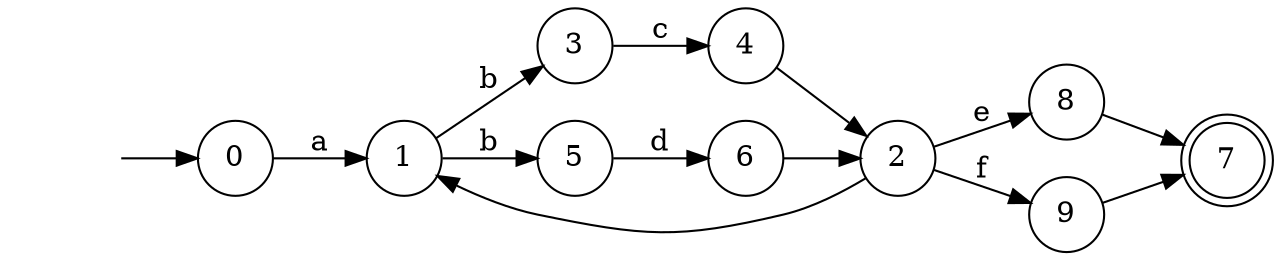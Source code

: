 digraph {
rankdir=LR
"" [shape=none]
"" -> 0
0 [shape=circle]
0 -> 1 [label="a"]
1 [shape=circle]
1 -> 3 [label="b"]
1 -> 5 [label="b"]
2 [shape=circle]
2 -> 1
2 -> 8 [label="e"]
2 -> 9 [label="f"]
3 [shape=circle]
3 -> 4 [label="c"]
4 [shape=circle]
4 -> 2
5 [shape=circle]
5 -> 6 [label="d"]
6 [shape=circle]
6 -> 2
7 [shape=doublecircle]
8 [shape=circle]
8 -> 7
9 [shape=circle]
9 -> 7
}
